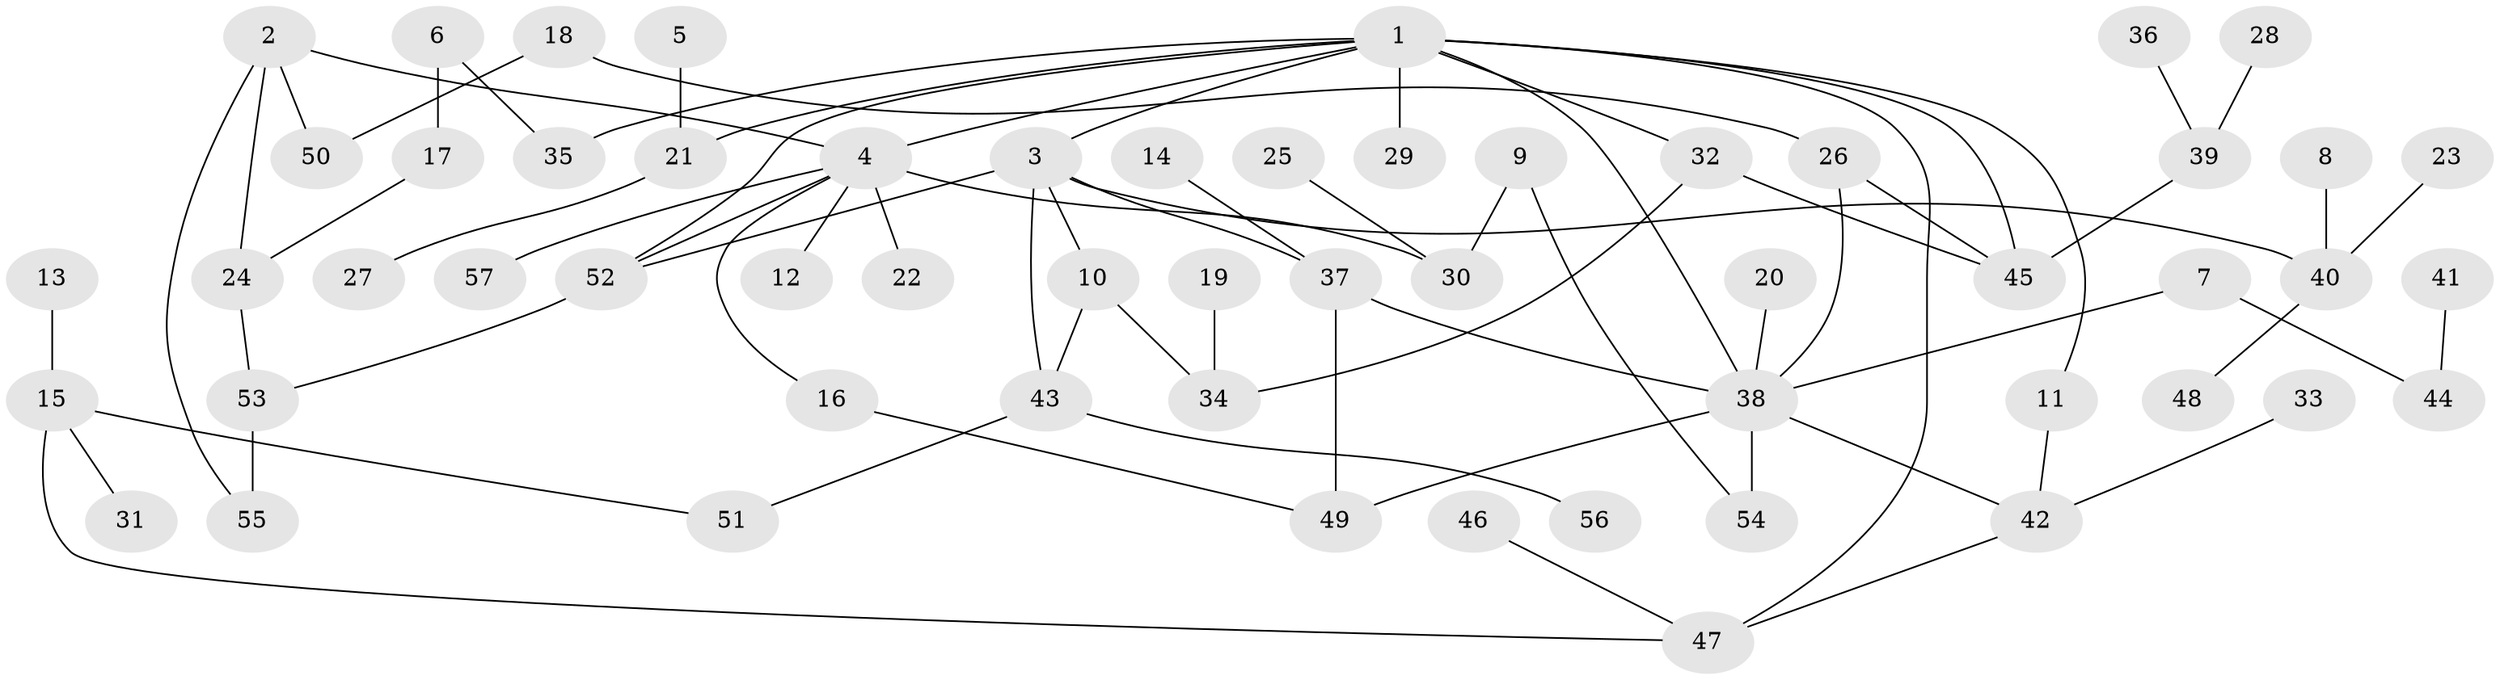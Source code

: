 // original degree distribution, {5: 0.04424778761061947, 7: 0.017699115044247787, 3: 0.168141592920354, 6: 0.017699115044247787, 2: 0.2743362831858407, 4: 0.10619469026548672, 1: 0.37168141592920356}
// Generated by graph-tools (version 1.1) at 2025/25/03/09/25 03:25:32]
// undirected, 57 vertices, 73 edges
graph export_dot {
graph [start="1"]
  node [color=gray90,style=filled];
  1;
  2;
  3;
  4;
  5;
  6;
  7;
  8;
  9;
  10;
  11;
  12;
  13;
  14;
  15;
  16;
  17;
  18;
  19;
  20;
  21;
  22;
  23;
  24;
  25;
  26;
  27;
  28;
  29;
  30;
  31;
  32;
  33;
  34;
  35;
  36;
  37;
  38;
  39;
  40;
  41;
  42;
  43;
  44;
  45;
  46;
  47;
  48;
  49;
  50;
  51;
  52;
  53;
  54;
  55;
  56;
  57;
  1 -- 3 [weight=1.0];
  1 -- 4 [weight=1.0];
  1 -- 11 [weight=1.0];
  1 -- 21 [weight=1.0];
  1 -- 29 [weight=1.0];
  1 -- 32 [weight=1.0];
  1 -- 35 [weight=1.0];
  1 -- 38 [weight=1.0];
  1 -- 45 [weight=1.0];
  1 -- 47 [weight=1.0];
  1 -- 52 [weight=1.0];
  2 -- 4 [weight=1.0];
  2 -- 24 [weight=1.0];
  2 -- 50 [weight=1.0];
  2 -- 55 [weight=1.0];
  3 -- 10 [weight=1.0];
  3 -- 37 [weight=1.0];
  3 -- 40 [weight=1.0];
  3 -- 43 [weight=1.0];
  3 -- 52 [weight=1.0];
  4 -- 12 [weight=1.0];
  4 -- 16 [weight=1.0];
  4 -- 22 [weight=1.0];
  4 -- 30 [weight=1.0];
  4 -- 52 [weight=1.0];
  4 -- 57 [weight=1.0];
  5 -- 21 [weight=1.0];
  6 -- 17 [weight=1.0];
  6 -- 35 [weight=1.0];
  7 -- 38 [weight=1.0];
  7 -- 44 [weight=1.0];
  8 -- 40 [weight=1.0];
  9 -- 30 [weight=1.0];
  9 -- 54 [weight=1.0];
  10 -- 34 [weight=1.0];
  10 -- 43 [weight=1.0];
  11 -- 42 [weight=1.0];
  13 -- 15 [weight=1.0];
  14 -- 37 [weight=1.0];
  15 -- 31 [weight=1.0];
  15 -- 47 [weight=1.0];
  15 -- 51 [weight=1.0];
  16 -- 49 [weight=1.0];
  17 -- 24 [weight=1.0];
  18 -- 26 [weight=1.0];
  18 -- 50 [weight=1.0];
  19 -- 34 [weight=1.0];
  20 -- 38 [weight=1.0];
  21 -- 27 [weight=1.0];
  23 -- 40 [weight=1.0];
  24 -- 53 [weight=1.0];
  25 -- 30 [weight=1.0];
  26 -- 38 [weight=1.0];
  26 -- 45 [weight=1.0];
  28 -- 39 [weight=1.0];
  32 -- 34 [weight=1.0];
  32 -- 45 [weight=1.0];
  33 -- 42 [weight=1.0];
  36 -- 39 [weight=1.0];
  37 -- 38 [weight=1.0];
  37 -- 49 [weight=1.0];
  38 -- 42 [weight=1.0];
  38 -- 49 [weight=1.0];
  38 -- 54 [weight=2.0];
  39 -- 45 [weight=1.0];
  40 -- 48 [weight=1.0];
  41 -- 44 [weight=1.0];
  42 -- 47 [weight=1.0];
  43 -- 51 [weight=1.0];
  43 -- 56 [weight=1.0];
  46 -- 47 [weight=1.0];
  52 -- 53 [weight=1.0];
  53 -- 55 [weight=1.0];
}
